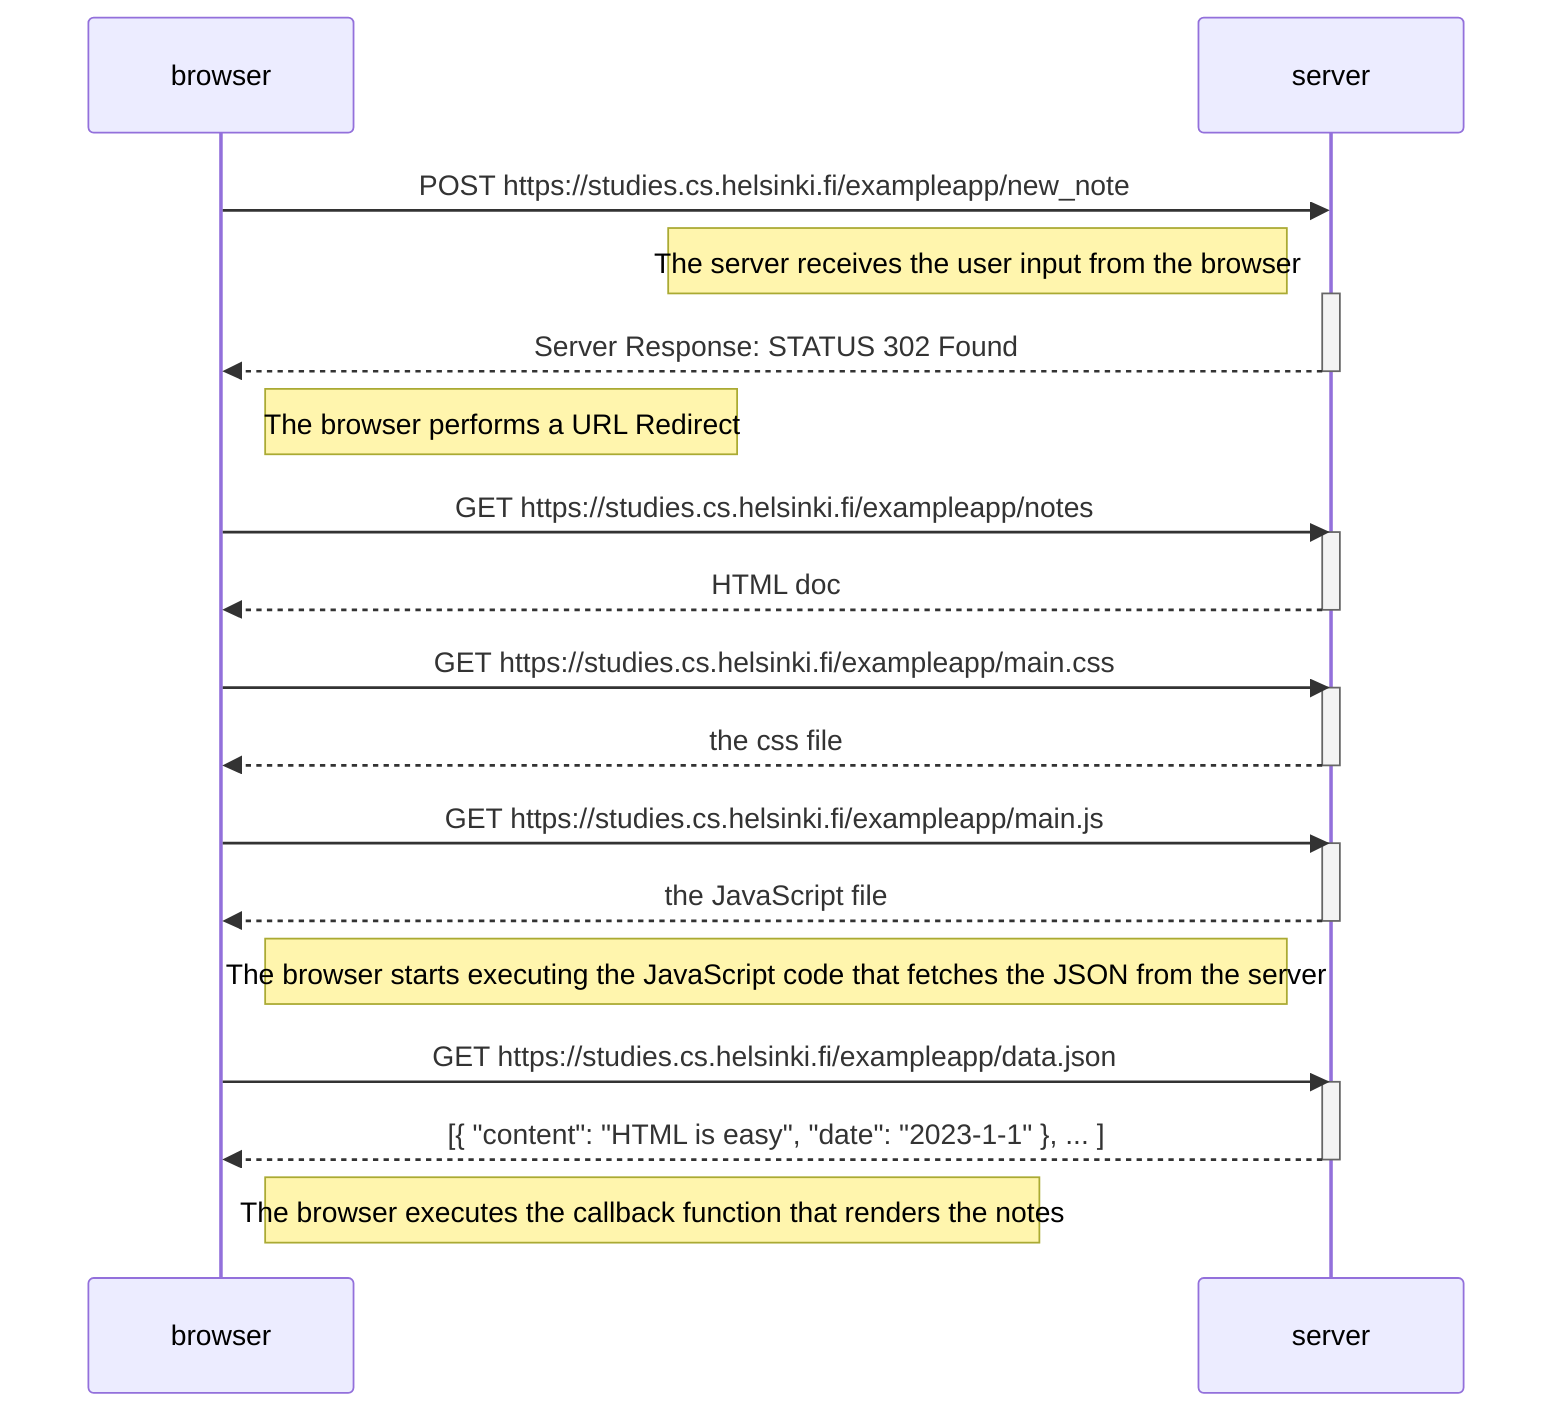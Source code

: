 sequenceDiagram
    participant browser
    participant server

    browser->>server: POST https://studies.cs.helsinki.fi/exampleapp/new_note
    Note left of server: The server receives the user input from the browser
    activate server
    server-->>browser: Server Response: STATUS 302 Found
    deactivate server

    Note right of browser: The browser performs a URL Redirect

    browser->>server: GET https://studies.cs.helsinki.fi/exampleapp/notes
    activate server
    server-->>browser: HTML doc
    deactivate server

    browser->>server: GET https://studies.cs.helsinki.fi/exampleapp/main.css
    activate server
    server-->>browser: the css file
    deactivate server

    browser->>server: GET https://studies.cs.helsinki.fi/exampleapp/main.js
    activate server
    server-->>browser: the JavaScript file
    deactivate server

    Note right of browser: The browser starts executing the JavaScript code that fetches the JSON from the server

    browser->>server: GET https://studies.cs.helsinki.fi/exampleapp/data.json
    activate server
    server-->>browser: [{ "content": "HTML is easy", "date": "2023-1-1" }, ... ]
    deactivate server

    Note right of browser: The browser executes the callback function that renders the notes